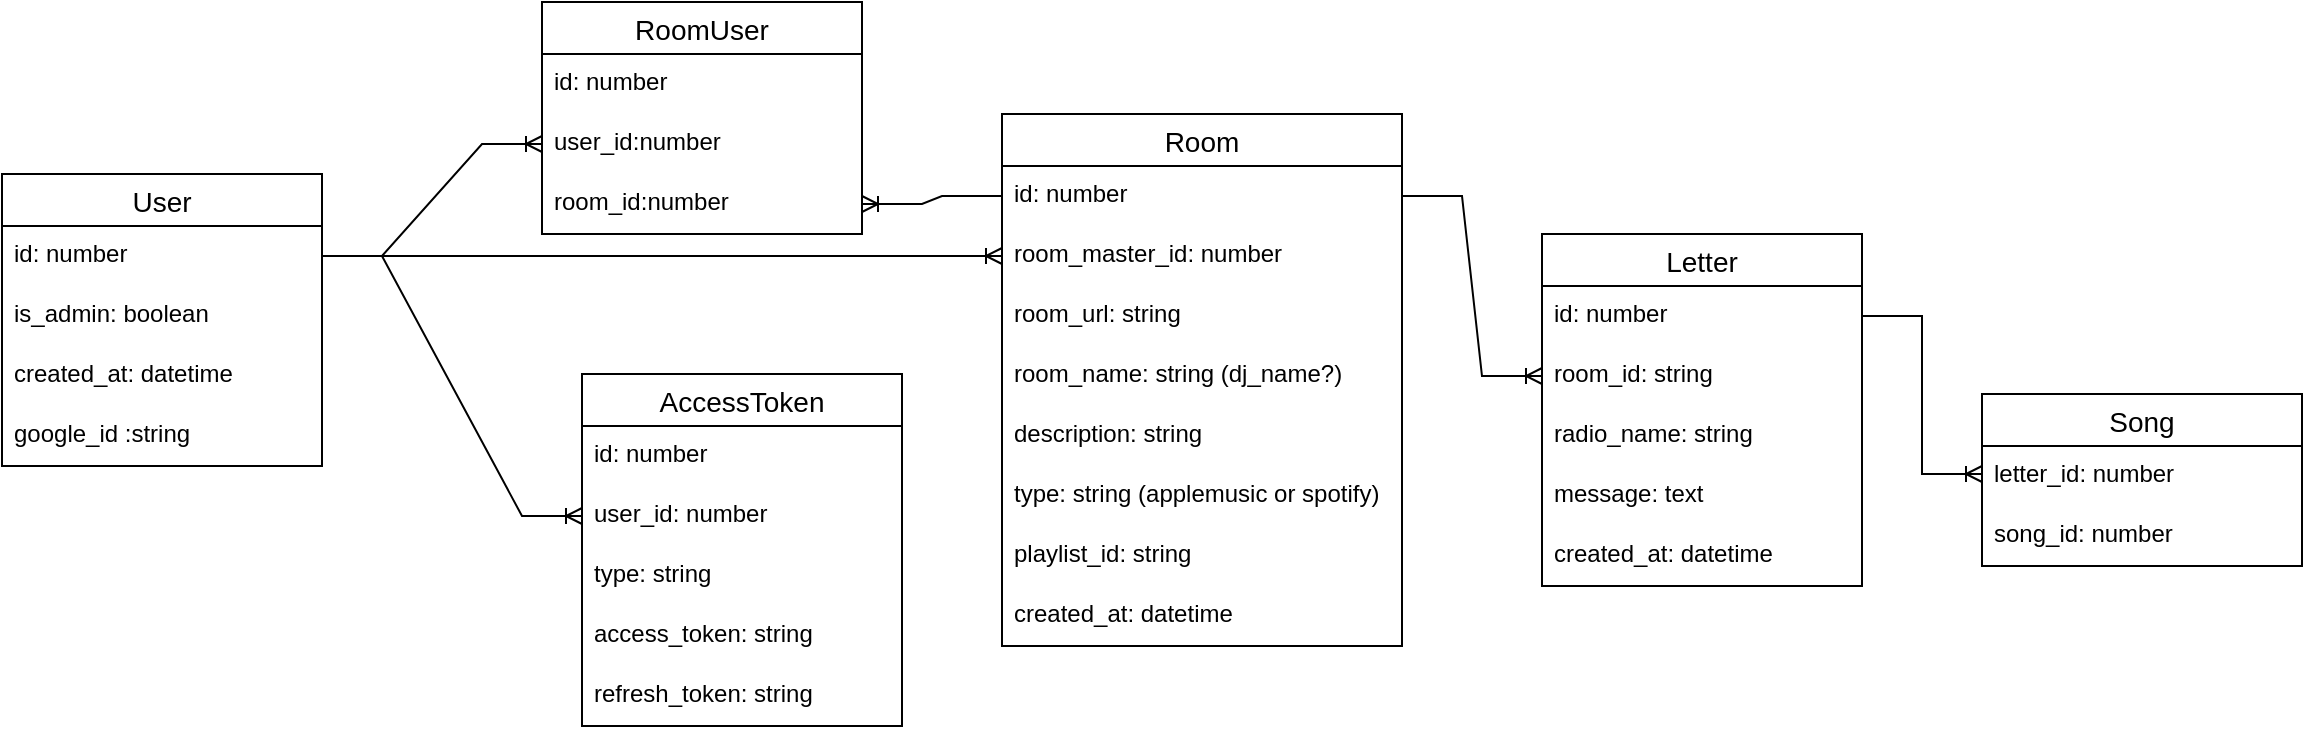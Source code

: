 <mxfile version="15.9.4" type="google"><diagram id="DxB8re_V_81puv3YuFOB" name="Page-1"><mxGraphModel dx="1956" dy="587" grid="1" gridSize="10" guides="1" tooltips="1" connect="1" arrows="1" fold="1" page="0" pageScale="1" pageWidth="827" pageHeight="1169" math="0" shadow="0"><root><mxCell id="0"/><mxCell id="1" parent="0"/><mxCell id="uDqvcrB0Kqiag1c68fRs-8" value="User" style="swimlane;fontStyle=0;childLayout=stackLayout;horizontal=1;startSize=26;horizontalStack=0;resizeParent=1;resizeParentMax=0;resizeLast=0;collapsible=1;marginBottom=0;align=center;fontSize=14;fontFamily=Helvetica;" parent="1" vertex="1"><mxGeometry x="-670" y="220" width="160" height="146" as="geometry"/></mxCell><mxCell id="uDqvcrB0Kqiag1c68fRs-9" value="id: number" style="text;strokeColor=none;fillColor=none;spacingLeft=4;spacingRight=4;overflow=hidden;rotatable=0;points=[[0,0.5],[1,0.5]];portConstraint=eastwest;fontSize=12;fontFamily=Helvetica;" parent="uDqvcrB0Kqiag1c68fRs-8" vertex="1"><mxGeometry y="26" width="160" height="30" as="geometry"/></mxCell><mxCell id="uDqvcrB0Kqiag1c68fRs-10" value="is_admin: boolean" style="text;strokeColor=none;fillColor=none;spacingLeft=4;spacingRight=4;overflow=hidden;rotatable=0;points=[[0,0.5],[1,0.5]];portConstraint=eastwest;fontSize=12;fontFamily=Helvetica;" parent="uDqvcrB0Kqiag1c68fRs-8" vertex="1"><mxGeometry y="56" width="160" height="30" as="geometry"/></mxCell><mxCell id="uDqvcrB0Kqiag1c68fRs-35" value="created_at: datetime" style="text;strokeColor=none;fillColor=none;spacingLeft=4;spacingRight=4;overflow=hidden;rotatable=0;points=[[0,0.5],[1,0.5]];portConstraint=eastwest;fontSize=12;fontFamily=Helvetica;" parent="uDqvcrB0Kqiag1c68fRs-8" vertex="1"><mxGeometry y="86" width="160" height="30" as="geometry"/></mxCell><mxCell id="NYNxQgaMd4Tk0-P4osWP-54" value="google_id :string" style="text;strokeColor=none;fillColor=none;spacingLeft=4;spacingRight=4;overflow=hidden;rotatable=0;points=[[0,0.5],[1,0.5]];portConstraint=eastwest;fontSize=12;fontFamily=Helvetica;" parent="uDqvcrB0Kqiag1c68fRs-8" vertex="1"><mxGeometry y="116" width="160" height="30" as="geometry"/></mxCell><mxCell id="uDqvcrB0Kqiag1c68fRs-12" value="Room" style="swimlane;fontStyle=0;childLayout=stackLayout;horizontal=1;startSize=26;horizontalStack=0;resizeParent=1;resizeParentMax=0;resizeLast=0;collapsible=1;marginBottom=0;align=center;fontSize=14;fontFamily=Helvetica;" parent="1" vertex="1"><mxGeometry x="-170" y="190" width="200" height="266" as="geometry"/></mxCell><mxCell id="uDqvcrB0Kqiag1c68fRs-13" value="id: number" style="text;strokeColor=none;fillColor=none;spacingLeft=4;spacingRight=4;overflow=hidden;rotatable=0;points=[[0,0.5],[1,0.5]];portConstraint=eastwest;fontSize=12;fontFamily=Helvetica;" parent="uDqvcrB0Kqiag1c68fRs-12" vertex="1"><mxGeometry y="26" width="200" height="30" as="geometry"/></mxCell><mxCell id="NYNxQgaMd4Tk0-P4osWP-41" value="room_master_id: number" style="text;strokeColor=none;fillColor=none;spacingLeft=4;spacingRight=4;overflow=hidden;rotatable=0;points=[[0,0.5],[1,0.5]];portConstraint=eastwest;fontSize=12;fontFamily=Helvetica;" parent="uDqvcrB0Kqiag1c68fRs-12" vertex="1"><mxGeometry y="56" width="200" height="30" as="geometry"/></mxCell><mxCell id="NYNxQgaMd4Tk0-P4osWP-21" value="room_url: string" style="text;strokeColor=none;fillColor=none;spacingLeft=4;spacingRight=4;overflow=hidden;rotatable=0;points=[[0,0.5],[1,0.5]];portConstraint=eastwest;fontSize=12;fontFamily=Helvetica;" parent="uDqvcrB0Kqiag1c68fRs-12" vertex="1"><mxGeometry y="86" width="200" height="30" as="geometry"/></mxCell><mxCell id="uDqvcrB0Kqiag1c68fRs-14" value="room_name: string (dj_name?)" style="text;strokeColor=none;fillColor=none;spacingLeft=4;spacingRight=4;overflow=hidden;rotatable=0;points=[[0,0.5],[1,0.5]];portConstraint=eastwest;fontSize=12;fontFamily=Helvetica;" parent="uDqvcrB0Kqiag1c68fRs-12" vertex="1"><mxGeometry y="116" width="200" height="30" as="geometry"/></mxCell><mxCell id="uDqvcrB0Kqiag1c68fRs-27" value="description: string" style="text;strokeColor=none;fillColor=none;spacingLeft=4;spacingRight=4;overflow=hidden;rotatable=0;points=[[0,0.5],[1,0.5]];portConstraint=eastwest;fontSize=12;fontFamily=Helvetica;" parent="uDqvcrB0Kqiag1c68fRs-12" vertex="1"><mxGeometry y="146" width="200" height="30" as="geometry"/></mxCell><mxCell id="uDqvcrB0Kqiag1c68fRs-22" value="type: string (applemusic or spotify)" style="text;strokeColor=none;fillColor=none;spacingLeft=4;spacingRight=4;overflow=hidden;rotatable=0;points=[[0,0.5],[1,0.5]];portConstraint=eastwest;fontSize=12;fontFamily=Helvetica;" parent="uDqvcrB0Kqiag1c68fRs-12" vertex="1"><mxGeometry y="176" width="200" height="30" as="geometry"/></mxCell><mxCell id="NYNxQgaMd4Tk0-P4osWP-52" value="playlist_id: string" style="text;strokeColor=none;fillColor=none;spacingLeft=4;spacingRight=4;overflow=hidden;rotatable=0;points=[[0,0.5],[1,0.5]];portConstraint=eastwest;fontSize=12;fontFamily=Helvetica;" parent="uDqvcrB0Kqiag1c68fRs-12" vertex="1"><mxGeometry y="206" width="200" height="30" as="geometry"/></mxCell><mxCell id="uDqvcrB0Kqiag1c68fRs-33" value="created_at: datetime" style="text;strokeColor=none;fillColor=none;spacingLeft=4;spacingRight=4;overflow=hidden;rotatable=0;points=[[0,0.5],[1,0.5]];portConstraint=eastwest;fontSize=12;fontFamily=Helvetica;" parent="uDqvcrB0Kqiag1c68fRs-12" vertex="1"><mxGeometry y="236" width="200" height="30" as="geometry"/></mxCell><mxCell id="uDqvcrB0Kqiag1c68fRs-16" value="Letter" style="swimlane;fontStyle=0;childLayout=stackLayout;horizontal=1;startSize=26;horizontalStack=0;resizeParent=1;resizeParentMax=0;resizeLast=0;collapsible=1;marginBottom=0;align=center;fontSize=14;fontFamily=Helvetica;" parent="1" vertex="1"><mxGeometry x="100" y="250" width="160" height="176" as="geometry"/></mxCell><mxCell id="uDqvcrB0Kqiag1c68fRs-17" value="id: number" style="text;strokeColor=none;fillColor=none;spacingLeft=4;spacingRight=4;overflow=hidden;rotatable=0;points=[[0,0.5],[1,0.5]];portConstraint=eastwest;fontSize=12;fontFamily=Helvetica;" parent="uDqvcrB0Kqiag1c68fRs-16" vertex="1"><mxGeometry y="26" width="160" height="30" as="geometry"/></mxCell><mxCell id="uDqvcrB0Kqiag1c68fRs-23" value="room_id: string" style="text;strokeColor=none;fillColor=none;spacingLeft=4;spacingRight=4;overflow=hidden;rotatable=0;points=[[0,0.5],[1,0.5]];portConstraint=eastwest;fontSize=12;fontFamily=Helvetica;" parent="uDqvcrB0Kqiag1c68fRs-16" vertex="1"><mxGeometry y="56" width="160" height="30" as="geometry"/></mxCell><mxCell id="uDqvcrB0Kqiag1c68fRs-18" value="radio_name: string" style="text;strokeColor=none;fillColor=none;spacingLeft=4;spacingRight=4;overflow=hidden;rotatable=0;points=[[0,0.5],[1,0.5]];portConstraint=eastwest;fontSize=12;fontFamily=Helvetica;" parent="uDqvcrB0Kqiag1c68fRs-16" vertex="1"><mxGeometry y="86" width="160" height="30" as="geometry"/></mxCell><mxCell id="uDqvcrB0Kqiag1c68fRs-20" value="message: text" style="text;strokeColor=none;fillColor=none;spacingLeft=4;spacingRight=4;overflow=hidden;rotatable=0;points=[[0,0.5],[1,0.5]];portConstraint=eastwest;fontSize=12;fontFamily=Helvetica;" parent="uDqvcrB0Kqiag1c68fRs-16" vertex="1"><mxGeometry y="116" width="160" height="30" as="geometry"/></mxCell><mxCell id="uDqvcrB0Kqiag1c68fRs-34" value="created_at: datetime" style="text;strokeColor=none;fillColor=none;spacingLeft=4;spacingRight=4;overflow=hidden;rotatable=0;points=[[0,0.5],[1,0.5]];portConstraint=eastwest;fontSize=12;fontFamily=Helvetica;" parent="uDqvcrB0Kqiag1c68fRs-16" vertex="1"><mxGeometry y="146" width="160" height="30" as="geometry"/></mxCell><mxCell id="uDqvcrB0Kqiag1c68fRs-32" value="" style="edgeStyle=entityRelationEdgeStyle;fontSize=12;html=1;endArrow=ERoneToMany;rounded=0;fontFamily=Helvetica;" parent="1" source="uDqvcrB0Kqiag1c68fRs-13" target="uDqvcrB0Kqiag1c68fRs-23" edge="1"><mxGeometry width="100" height="100" relative="1" as="geometry"><mxPoint x="-80" y="360" as="sourcePoint"/><mxPoint x="20" y="260" as="targetPoint"/></mxGeometry></mxCell><mxCell id="NYNxQgaMd4Tk0-P4osWP-1" value="Song" style="swimlane;fontStyle=0;childLayout=stackLayout;horizontal=1;startSize=26;horizontalStack=0;resizeParent=1;resizeParentMax=0;resizeLast=0;collapsible=1;marginBottom=0;align=center;fontSize=14;fontFamily=Helvetica;" parent="1" vertex="1"><mxGeometry x="320" y="330" width="160" height="86" as="geometry"/></mxCell><mxCell id="NYNxQgaMd4Tk0-P4osWP-11" value="letter_id: number" style="text;strokeColor=none;fillColor=none;spacingLeft=4;spacingRight=4;overflow=hidden;rotatable=0;points=[[0,0.5],[1,0.5]];portConstraint=eastwest;fontSize=12;fontFamily=Helvetica;" parent="NYNxQgaMd4Tk0-P4osWP-1" vertex="1"><mxGeometry y="26" width="160" height="30" as="geometry"/></mxCell><mxCell id="NYNxQgaMd4Tk0-P4osWP-6" value="song_id: number" style="text;strokeColor=none;fillColor=none;spacingLeft=4;spacingRight=4;overflow=hidden;rotatable=0;points=[[0,0.5],[1,0.5]];portConstraint=eastwest;fontSize=12;fontFamily=Helvetica;" parent="NYNxQgaMd4Tk0-P4osWP-1" vertex="1"><mxGeometry y="56" width="160" height="30" as="geometry"/></mxCell><mxCell id="NYNxQgaMd4Tk0-P4osWP-8" value="" style="edgeStyle=entityRelationEdgeStyle;fontSize=12;html=1;endArrow=ERoneToMany;rounded=0;fontFamily=Helvetica;exitX=1;exitY=0.5;exitDx=0;exitDy=0;" parent="1" source="uDqvcrB0Kqiag1c68fRs-17" edge="1"><mxGeometry width="100" height="100" relative="1" as="geometry"><mxPoint x="280" y="350" as="sourcePoint"/><mxPoint x="320" y="370" as="targetPoint"/></mxGeometry></mxCell><mxCell id="NYNxQgaMd4Tk0-P4osWP-13" value="RoomUser" style="swimlane;fontStyle=0;childLayout=stackLayout;horizontal=1;startSize=26;horizontalStack=0;resizeParent=1;resizeParentMax=0;resizeLast=0;collapsible=1;marginBottom=0;align=center;fontSize=14;fontFamily=Helvetica;" parent="1" vertex="1"><mxGeometry x="-400" y="134" width="160" height="116" as="geometry"/></mxCell><mxCell id="NYNxQgaMd4Tk0-P4osWP-14" value="id: number" style="text;strokeColor=none;fillColor=none;spacingLeft=4;spacingRight=4;overflow=hidden;rotatable=0;points=[[0,0.5],[1,0.5]];portConstraint=eastwest;fontSize=12;fontFamily=Helvetica;" parent="NYNxQgaMd4Tk0-P4osWP-13" vertex="1"><mxGeometry y="26" width="160" height="30" as="geometry"/></mxCell><mxCell id="NYNxQgaMd4Tk0-P4osWP-15" value="user_id:number" style="text;strokeColor=none;fillColor=none;spacingLeft=4;spacingRight=4;overflow=hidden;rotatable=0;points=[[0,0.5],[1,0.5]];portConstraint=eastwest;fontSize=12;fontFamily=Helvetica;" parent="NYNxQgaMd4Tk0-P4osWP-13" vertex="1"><mxGeometry y="56" width="160" height="30" as="geometry"/></mxCell><mxCell id="NYNxQgaMd4Tk0-P4osWP-16" value="room_id:number" style="text;strokeColor=none;fillColor=none;spacingLeft=4;spacingRight=4;overflow=hidden;rotatable=0;points=[[0,0.5],[1,0.5]];portConstraint=eastwest;fontSize=12;fontFamily=Helvetica;" parent="NYNxQgaMd4Tk0-P4osWP-13" vertex="1"><mxGeometry y="86" width="160" height="30" as="geometry"/></mxCell><mxCell id="NYNxQgaMd4Tk0-P4osWP-38" value="AccessToken" style="swimlane;fontStyle=0;childLayout=stackLayout;horizontal=1;startSize=26;horizontalStack=0;resizeParent=1;resizeParentMax=0;resizeLast=0;collapsible=1;marginBottom=0;align=center;fontSize=14;fontFamily=Helvetica;" parent="1" vertex="1"><mxGeometry x="-380" y="320" width="160" height="176" as="geometry"/></mxCell><mxCell id="NYNxQgaMd4Tk0-P4osWP-42" value="id: number" style="text;strokeColor=none;fillColor=none;spacingLeft=4;spacingRight=4;overflow=hidden;rotatable=0;points=[[0,0.5],[1,0.5]];portConstraint=eastwest;fontSize=12;fontFamily=Helvetica;" parent="NYNxQgaMd4Tk0-P4osWP-38" vertex="1"><mxGeometry y="26" width="160" height="30" as="geometry"/></mxCell><mxCell id="NYNxQgaMd4Tk0-P4osWP-40" value="user_id: number" style="text;strokeColor=none;fillColor=none;spacingLeft=4;spacingRight=4;overflow=hidden;rotatable=0;points=[[0,0.5],[1,0.5]];portConstraint=eastwest;fontSize=12;fontFamily=Helvetica;" parent="NYNxQgaMd4Tk0-P4osWP-38" vertex="1"><mxGeometry y="56" width="160" height="30" as="geometry"/></mxCell><mxCell id="NYNxQgaMd4Tk0-P4osWP-46" value="type: string" style="text;strokeColor=none;fillColor=none;spacingLeft=4;spacingRight=4;overflow=hidden;rotatable=0;points=[[0,0.5],[1,0.5]];portConstraint=eastwest;fontSize=12;fontFamily=Helvetica;" parent="NYNxQgaMd4Tk0-P4osWP-38" vertex="1"><mxGeometry y="86" width="160" height="30" as="geometry"/></mxCell><mxCell id="NYNxQgaMd4Tk0-P4osWP-31" value="access_token: string" style="text;strokeColor=none;fillColor=none;spacingLeft=4;spacingRight=4;overflow=hidden;rotatable=0;points=[[0,0.5],[1,0.5]];portConstraint=eastwest;fontSize=12;fontFamily=Helvetica;" parent="NYNxQgaMd4Tk0-P4osWP-38" vertex="1"><mxGeometry y="116" width="160" height="30" as="geometry"/></mxCell><mxCell id="NYNxQgaMd4Tk0-P4osWP-47" value="refresh_token: string" style="text;strokeColor=none;fillColor=none;spacingLeft=4;spacingRight=4;overflow=hidden;rotatable=0;points=[[0,0.5],[1,0.5]];portConstraint=eastwest;fontSize=12;fontFamily=Helvetica;" parent="NYNxQgaMd4Tk0-P4osWP-38" vertex="1"><mxGeometry y="146" width="160" height="30" as="geometry"/></mxCell><mxCell id="NYNxQgaMd4Tk0-P4osWP-55" value="" style="edgeStyle=entityRelationEdgeStyle;fontSize=12;html=1;endArrow=ERoneToMany;rounded=0;exitX=1;exitY=0.5;exitDx=0;exitDy=0;" parent="1" source="uDqvcrB0Kqiag1c68fRs-9" target="NYNxQgaMd4Tk0-P4osWP-15" edge="1"><mxGeometry width="100" height="100" relative="1" as="geometry"><mxPoint x="-140" y="520" as="sourcePoint"/><mxPoint x="-40" y="420" as="targetPoint"/></mxGeometry></mxCell><mxCell id="NYNxQgaMd4Tk0-P4osWP-56" value="" style="edgeStyle=entityRelationEdgeStyle;fontSize=12;html=1;endArrow=ERoneToMany;rounded=0;exitX=0;exitY=0.5;exitDx=0;exitDy=0;" parent="1" source="uDqvcrB0Kqiag1c68fRs-13" target="NYNxQgaMd4Tk0-P4osWP-16" edge="1"><mxGeometry width="100" height="100" relative="1" as="geometry"><mxPoint x="-210" y="310" as="sourcePoint"/><mxPoint x="-260" y="390" as="targetPoint"/></mxGeometry></mxCell><mxCell id="NYNxQgaMd4Tk0-P4osWP-58" value="" style="edgeStyle=entityRelationEdgeStyle;fontSize=12;html=1;endArrow=ERoneToMany;rounded=0;" parent="1" source="uDqvcrB0Kqiag1c68fRs-9" target="NYNxQgaMd4Tk0-P4osWP-41" edge="1"><mxGeometry width="100" height="100" relative="1" as="geometry"><mxPoint x="-140" y="520" as="sourcePoint"/><mxPoint x="-40" y="420" as="targetPoint"/></mxGeometry></mxCell><mxCell id="NYNxQgaMd4Tk0-P4osWP-59" value="" style="edgeStyle=entityRelationEdgeStyle;fontSize=12;html=1;endArrow=ERoneToMany;rounded=0;" parent="1" source="uDqvcrB0Kqiag1c68fRs-9" target="NYNxQgaMd4Tk0-P4osWP-40" edge="1"><mxGeometry width="100" height="100" relative="1" as="geometry"><mxPoint x="-150" y="430" as="sourcePoint"/><mxPoint x="-50" y="330" as="targetPoint"/></mxGeometry></mxCell></root></mxGraphModel></diagram></mxfile>